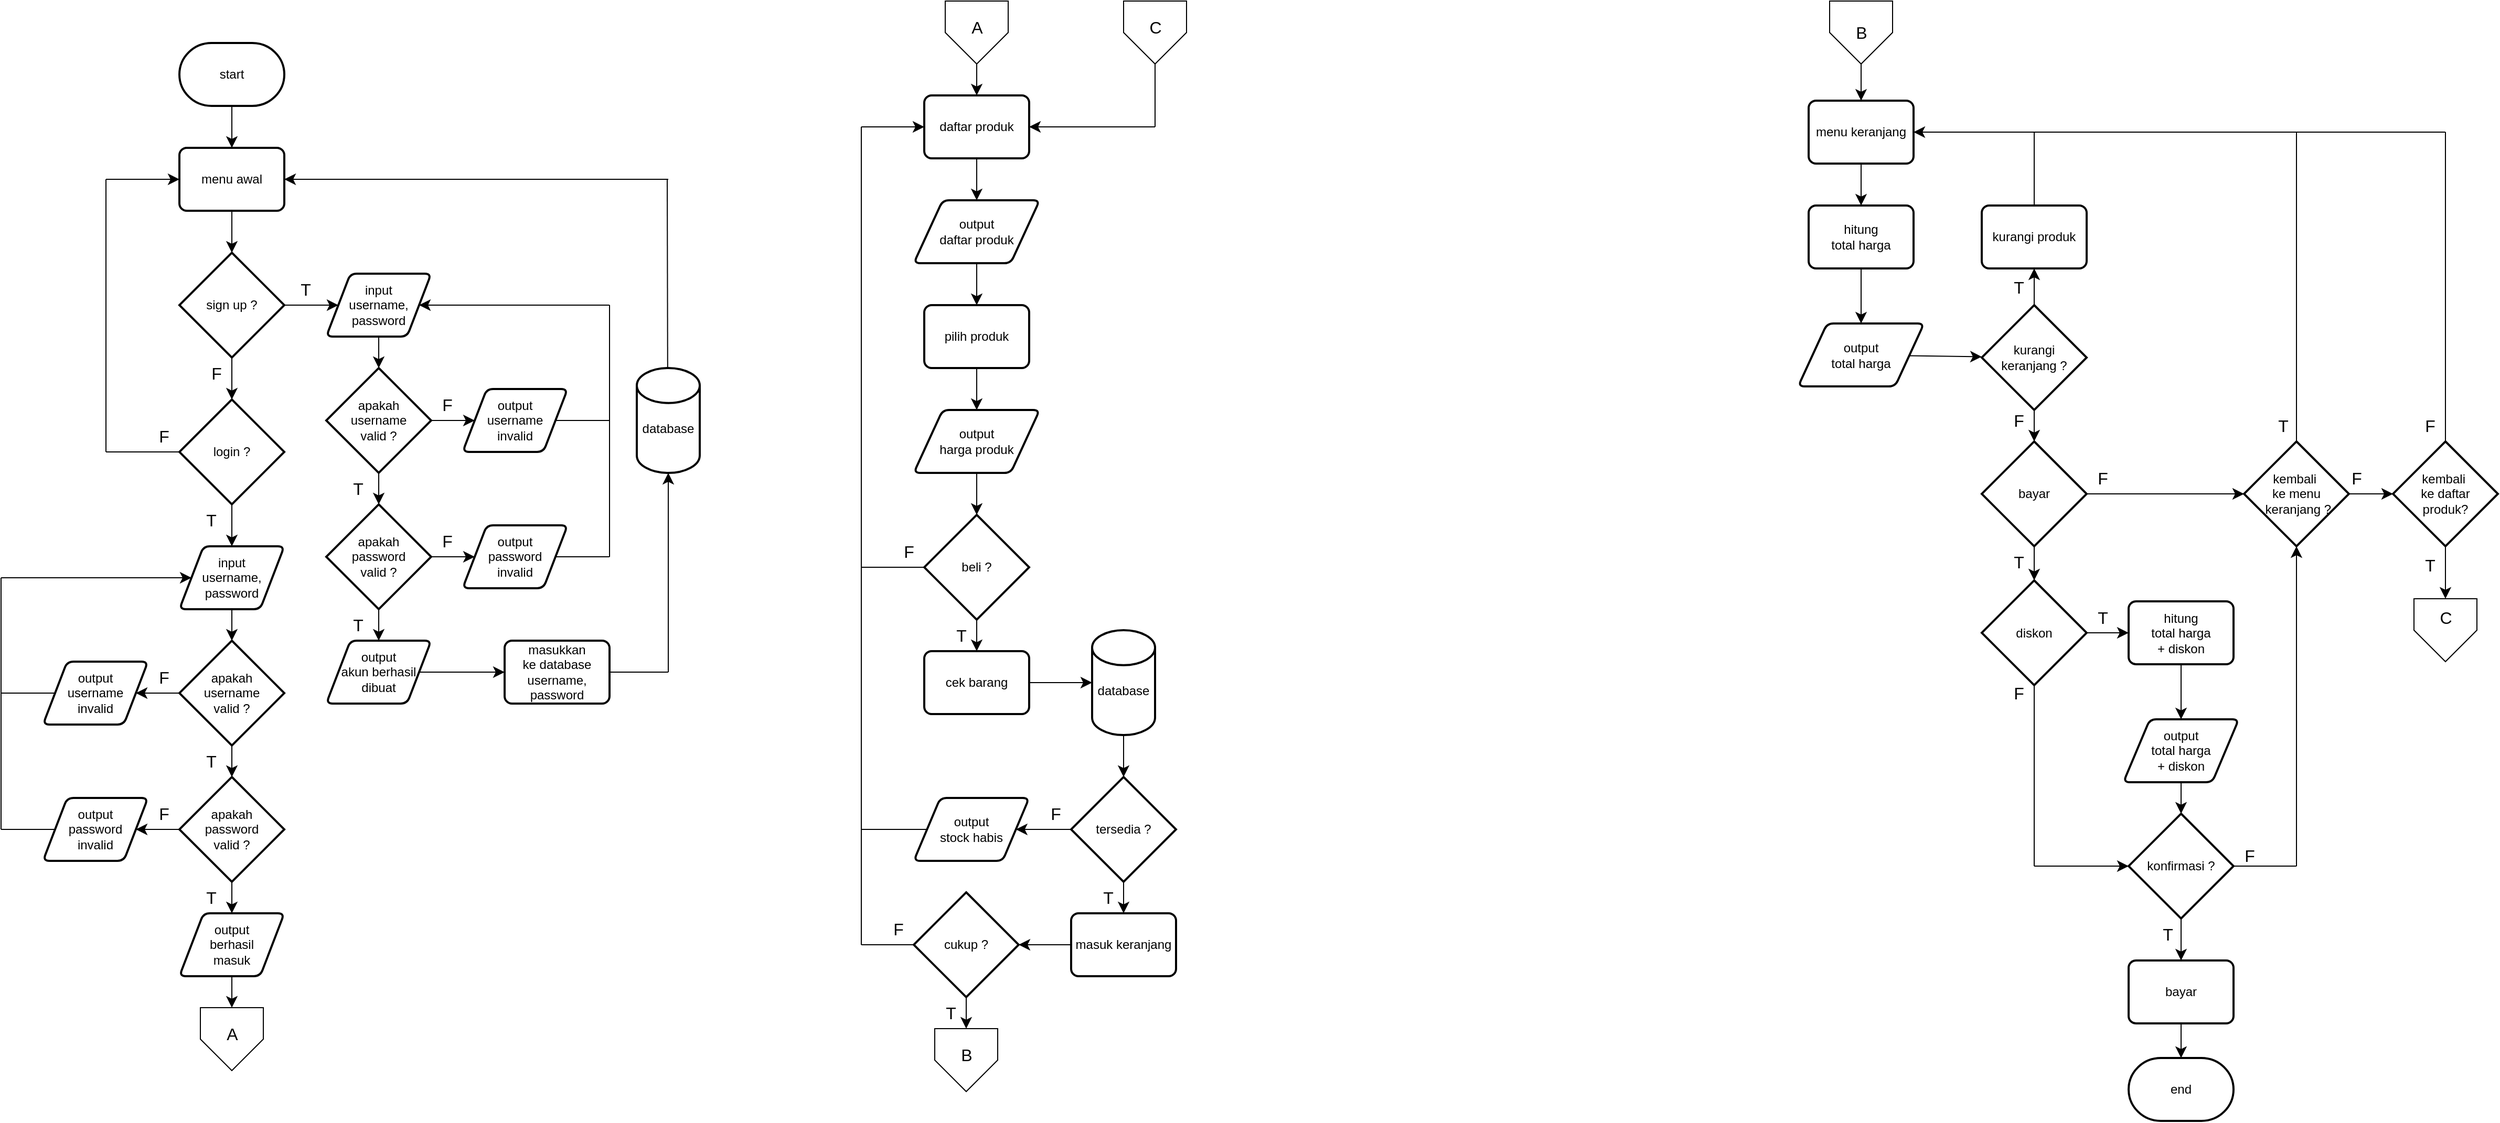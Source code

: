 <mxfile version="24.8.0">
  <diagram name="Page-1" id="F3YXk-ukMhMjaTARzppc">
    <mxGraphModel dx="2049" dy="1191" grid="0" gridSize="10" guides="1" tooltips="1" connect="1" arrows="1" fold="1" page="1" pageScale="1" pageWidth="850" pageHeight="1100" background="none" math="0" shadow="0">
      <root>
        <mxCell id="0" />
        <mxCell id="1" parent="0" />
        <mxCell id="kEa6FRAnEbB6f7eFfffR-223" value="" style="verticalLabelPosition=bottom;verticalAlign=top;html=1;shape=offPageConnector;rounded=0;size=0.5;" vertex="1" parent="1">
          <mxGeometry x="1150" y="20" width="60" height="60" as="geometry" />
        </mxCell>
        <mxCell id="kEa6FRAnEbB6f7eFfffR-216" value="" style="verticalLabelPosition=bottom;verticalAlign=top;html=1;shape=offPageConnector;rounded=0;size=0.5;" vertex="1" parent="1">
          <mxGeometry x="970" y="1000" width="60" height="60" as="geometry" />
        </mxCell>
        <mxCell id="kEa6FRAnEbB6f7eFfffR-87" value="" style="edgeStyle=none;curved=1;rounded=0;orthogonalLoop=1;jettySize=auto;html=1;fontSize=12;startSize=8;endSize=8;" edge="1" parent="1" source="kEa6FRAnEbB6f7eFfffR-1" target="kEa6FRAnEbB6f7eFfffR-84">
          <mxGeometry relative="1" as="geometry" />
        </mxCell>
        <mxCell id="kEa6FRAnEbB6f7eFfffR-1" value="start" style="strokeWidth=2;html=1;shape=mxgraph.flowchart.terminator;whiteSpace=wrap;" vertex="1" parent="1">
          <mxGeometry x="250" y="60" width="100" height="60" as="geometry" />
        </mxCell>
        <mxCell id="kEa6FRAnEbB6f7eFfffR-53" value="" style="edgeStyle=none;curved=1;rounded=0;orthogonalLoop=1;jettySize=auto;html=1;fontSize=12;startSize=8;endSize=8;" edge="1" parent="1" source="kEa6FRAnEbB6f7eFfffR-3" target="kEa6FRAnEbB6f7eFfffR-14">
          <mxGeometry relative="1" as="geometry" />
        </mxCell>
        <mxCell id="kEa6FRAnEbB6f7eFfffR-3" value="login ?" style="strokeWidth=2;html=1;shape=mxgraph.flowchart.decision;whiteSpace=wrap;" vertex="1" parent="1">
          <mxGeometry x="250" y="400" width="100" height="100" as="geometry" />
        </mxCell>
        <mxCell id="kEa6FRAnEbB6f7eFfffR-21" value="" style="edgeStyle=none;curved=1;rounded=0;orthogonalLoop=1;jettySize=auto;html=1;fontSize=12;startSize=8;endSize=8;" edge="1" parent="1" source="kEa6FRAnEbB6f7eFfffR-4" target="kEa6FRAnEbB6f7eFfffR-3">
          <mxGeometry relative="1" as="geometry" />
        </mxCell>
        <mxCell id="kEa6FRAnEbB6f7eFfffR-23" value="" style="edgeStyle=none;curved=1;rounded=0;orthogonalLoop=1;jettySize=auto;html=1;fontSize=12;startSize=8;endSize=8;" edge="1" parent="1" source="kEa6FRAnEbB6f7eFfffR-4" target="kEa6FRAnEbB6f7eFfffR-6">
          <mxGeometry relative="1" as="geometry" />
        </mxCell>
        <mxCell id="kEa6FRAnEbB6f7eFfffR-4" value="sign up ?" style="strokeWidth=2;html=1;shape=mxgraph.flowchart.decision;whiteSpace=wrap;" vertex="1" parent="1">
          <mxGeometry x="250" y="260" width="100" height="100" as="geometry" />
        </mxCell>
        <mxCell id="kEa6FRAnEbB6f7eFfffR-24" value="" style="edgeStyle=none;curved=1;rounded=0;orthogonalLoop=1;jettySize=auto;html=1;fontSize=12;startSize=8;endSize=8;" edge="1" parent="1" source="kEa6FRAnEbB6f7eFfffR-6" target="kEa6FRAnEbB6f7eFfffR-9">
          <mxGeometry relative="1" as="geometry" />
        </mxCell>
        <mxCell id="kEa6FRAnEbB6f7eFfffR-6" value="input&lt;br&gt;username,&lt;div&gt;&lt;span style=&quot;background-color: initial;&quot;&gt;password&lt;/span&gt;&lt;/div&gt;" style="shape=parallelogram;html=1;strokeWidth=2;perimeter=parallelogramPerimeter;whiteSpace=wrap;rounded=1;arcSize=12;size=0.23;" vertex="1" parent="1">
          <mxGeometry x="390" y="280" width="100" height="60" as="geometry" />
        </mxCell>
        <mxCell id="kEa6FRAnEbB6f7eFfffR-25" value="" style="edgeStyle=none;curved=1;rounded=0;orthogonalLoop=1;jettySize=auto;html=1;fontSize=12;startSize=8;endSize=8;" edge="1" parent="1" source="kEa6FRAnEbB6f7eFfffR-9" target="kEa6FRAnEbB6f7eFfffR-10">
          <mxGeometry relative="1" as="geometry" />
        </mxCell>
        <mxCell id="kEa6FRAnEbB6f7eFfffR-32" value="" style="edgeStyle=none;curved=1;rounded=0;orthogonalLoop=1;jettySize=auto;html=1;fontSize=12;startSize=8;endSize=8;" edge="1" parent="1" source="kEa6FRAnEbB6f7eFfffR-9" target="kEa6FRAnEbB6f7eFfffR-12">
          <mxGeometry relative="1" as="geometry" />
        </mxCell>
        <mxCell id="kEa6FRAnEbB6f7eFfffR-9" value="apakah&lt;div&gt;&lt;span style=&quot;background-color: initial;&quot;&gt;username&lt;/span&gt;&lt;div&gt;&lt;span style=&quot;background-color: initial;&quot;&gt;valid ?&lt;/span&gt;&lt;/div&gt;&lt;/div&gt;" style="strokeWidth=2;html=1;shape=mxgraph.flowchart.decision;whiteSpace=wrap;" vertex="1" parent="1">
          <mxGeometry x="390" y="370" width="100" height="100" as="geometry" />
        </mxCell>
        <mxCell id="kEa6FRAnEbB6f7eFfffR-26" value="" style="edgeStyle=none;curved=1;rounded=0;orthogonalLoop=1;jettySize=auto;html=1;fontSize=12;startSize=8;endSize=8;" edge="1" parent="1" source="kEa6FRAnEbB6f7eFfffR-10" target="kEa6FRAnEbB6f7eFfffR-13">
          <mxGeometry relative="1" as="geometry" />
        </mxCell>
        <mxCell id="kEa6FRAnEbB6f7eFfffR-33" value="" style="edgeStyle=none;curved=1;rounded=0;orthogonalLoop=1;jettySize=auto;html=1;fontSize=12;startSize=8;endSize=8;" edge="1" parent="1" source="kEa6FRAnEbB6f7eFfffR-10" target="kEa6FRAnEbB6f7eFfffR-11">
          <mxGeometry relative="1" as="geometry" />
        </mxCell>
        <mxCell id="kEa6FRAnEbB6f7eFfffR-10" value="apakah&lt;div&gt;password&lt;br&gt;&lt;div&gt;&lt;span style=&quot;background-color: initial;&quot;&gt;valid ?&lt;/span&gt;&lt;/div&gt;&lt;/div&gt;" style="strokeWidth=2;html=1;shape=mxgraph.flowchart.decision;whiteSpace=wrap;" vertex="1" parent="1">
          <mxGeometry x="390" y="500" width="100" height="100" as="geometry" />
        </mxCell>
        <mxCell id="kEa6FRAnEbB6f7eFfffR-11" value="&lt;div&gt;output&lt;/div&gt;&lt;div&gt;password&lt;/div&gt;&lt;div&gt;invalid&lt;/div&gt;" style="shape=parallelogram;html=1;strokeWidth=2;perimeter=parallelogramPerimeter;whiteSpace=wrap;rounded=1;arcSize=12;size=0.23;" vertex="1" parent="1">
          <mxGeometry x="520" y="520" width="100" height="60" as="geometry" />
        </mxCell>
        <mxCell id="kEa6FRAnEbB6f7eFfffR-12" value="&lt;div&gt;output&lt;br&gt;&lt;/div&gt;&lt;div&gt;username&lt;br&gt;&lt;/div&gt;&lt;div&gt;invalid&lt;/div&gt;" style="shape=parallelogram;html=1;strokeWidth=2;perimeter=parallelogramPerimeter;whiteSpace=wrap;rounded=1;arcSize=12;size=0.23;" vertex="1" parent="1">
          <mxGeometry x="520" y="390" width="100" height="60" as="geometry" />
        </mxCell>
        <mxCell id="kEa6FRAnEbB6f7eFfffR-76" value="" style="edgeStyle=none;curved=1;rounded=0;orthogonalLoop=1;jettySize=auto;html=1;fontSize=12;startSize=8;endSize=8;" edge="1" parent="1" source="kEa6FRAnEbB6f7eFfffR-13" target="kEa6FRAnEbB6f7eFfffR-74">
          <mxGeometry relative="1" as="geometry" />
        </mxCell>
        <mxCell id="kEa6FRAnEbB6f7eFfffR-13" value="output&lt;br&gt;&lt;div&gt;akun berhasil dibuat&lt;/div&gt;" style="shape=parallelogram;html=1;strokeWidth=2;perimeter=parallelogramPerimeter;whiteSpace=wrap;rounded=1;arcSize=12;size=0.23;" vertex="1" parent="1">
          <mxGeometry x="390" y="630" width="100" height="60" as="geometry" />
        </mxCell>
        <mxCell id="kEa6FRAnEbB6f7eFfffR-49" value="" style="edgeStyle=none;curved=1;rounded=0;orthogonalLoop=1;jettySize=auto;html=1;fontSize=12;startSize=8;endSize=8;" edge="1" parent="1" source="kEa6FRAnEbB6f7eFfffR-14" target="kEa6FRAnEbB6f7eFfffR-15">
          <mxGeometry relative="1" as="geometry" />
        </mxCell>
        <mxCell id="kEa6FRAnEbB6f7eFfffR-14" value="input&lt;br&gt;username,&lt;div&gt;&lt;span style=&quot;background-color: initial;&quot;&gt;password&lt;/span&gt;&lt;/div&gt;" style="shape=parallelogram;html=1;strokeWidth=2;perimeter=parallelogramPerimeter;whiteSpace=wrap;rounded=1;arcSize=12;size=0.23;" vertex="1" parent="1">
          <mxGeometry x="250" y="540" width="100" height="60" as="geometry" />
        </mxCell>
        <mxCell id="kEa6FRAnEbB6f7eFfffR-27" value="" style="edgeStyle=none;curved=1;rounded=0;orthogonalLoop=1;jettySize=auto;html=1;fontSize=12;startSize=8;endSize=8;" edge="1" parent="1" source="kEa6FRAnEbB6f7eFfffR-15" target="kEa6FRAnEbB6f7eFfffR-18">
          <mxGeometry relative="1" as="geometry" />
        </mxCell>
        <mxCell id="kEa6FRAnEbB6f7eFfffR-29" value="" style="edgeStyle=none;curved=1;rounded=0;orthogonalLoop=1;jettySize=auto;html=1;fontSize=12;startSize=8;endSize=8;" edge="1" parent="1" source="kEa6FRAnEbB6f7eFfffR-15" target="kEa6FRAnEbB6f7eFfffR-16">
          <mxGeometry relative="1" as="geometry" />
        </mxCell>
        <mxCell id="kEa6FRAnEbB6f7eFfffR-15" value="apakah&lt;div&gt;&lt;span style=&quot;background-color: initial;&quot;&gt;username&lt;/span&gt;&lt;div&gt;&lt;span style=&quot;background-color: initial;&quot;&gt;valid ?&lt;/span&gt;&lt;/div&gt;&lt;/div&gt;" style="strokeWidth=2;html=1;shape=mxgraph.flowchart.decision;whiteSpace=wrap;" vertex="1" parent="1">
          <mxGeometry x="250" y="630" width="100" height="100" as="geometry" />
        </mxCell>
        <mxCell id="kEa6FRAnEbB6f7eFfffR-28" value="" style="edgeStyle=none;curved=1;rounded=0;orthogonalLoop=1;jettySize=auto;html=1;fontSize=12;startSize=8;endSize=8;" edge="1" parent="1" source="kEa6FRAnEbB6f7eFfffR-16" target="kEa6FRAnEbB6f7eFfffR-17">
          <mxGeometry relative="1" as="geometry" />
        </mxCell>
        <mxCell id="kEa6FRAnEbB6f7eFfffR-30" value="" style="edgeStyle=none;curved=1;rounded=0;orthogonalLoop=1;jettySize=auto;html=1;fontSize=12;startSize=8;endSize=8;" edge="1" parent="1" source="kEa6FRAnEbB6f7eFfffR-16" target="kEa6FRAnEbB6f7eFfffR-19">
          <mxGeometry relative="1" as="geometry" />
        </mxCell>
        <mxCell id="kEa6FRAnEbB6f7eFfffR-16" value="apakah&lt;div&gt;password&lt;br&gt;&lt;div&gt;&lt;span style=&quot;background-color: initial;&quot;&gt;valid ?&lt;/span&gt;&lt;/div&gt;&lt;/div&gt;" style="strokeWidth=2;html=1;shape=mxgraph.flowchart.decision;whiteSpace=wrap;" vertex="1" parent="1">
          <mxGeometry x="250" y="760" width="100" height="100" as="geometry" />
        </mxCell>
        <mxCell id="kEa6FRAnEbB6f7eFfffR-17" value="&lt;div&gt;output&lt;/div&gt;&lt;div&gt;&lt;div&gt;password&lt;/div&gt;invalid&lt;/div&gt;" style="shape=parallelogram;html=1;strokeWidth=2;perimeter=parallelogramPerimeter;whiteSpace=wrap;rounded=1;arcSize=12;size=0.23;" vertex="1" parent="1">
          <mxGeometry x="120" y="780" width="100" height="60" as="geometry" />
        </mxCell>
        <mxCell id="kEa6FRAnEbB6f7eFfffR-18" value="&lt;div&gt;output&lt;br&gt;&lt;/div&gt;&lt;div&gt;&lt;div&gt;username&lt;/div&gt;&lt;/div&gt;&lt;div&gt;invalid&lt;/div&gt;" style="shape=parallelogram;html=1;strokeWidth=2;perimeter=parallelogramPerimeter;whiteSpace=wrap;rounded=1;arcSize=12;size=0.23;" vertex="1" parent="1">
          <mxGeometry x="120" y="650" width="100" height="60" as="geometry" />
        </mxCell>
        <mxCell id="kEa6FRAnEbB6f7eFfffR-19" value="output&lt;br&gt;&lt;div&gt;berhasil&lt;/div&gt;&lt;div&gt;masuk&lt;/div&gt;" style="shape=parallelogram;html=1;strokeWidth=2;perimeter=parallelogramPerimeter;whiteSpace=wrap;rounded=1;arcSize=12;size=0.23;" vertex="1" parent="1">
          <mxGeometry x="250" y="890" width="100" height="60" as="geometry" />
        </mxCell>
        <mxCell id="kEa6FRAnEbB6f7eFfffR-34" value="" style="endArrow=classic;html=1;rounded=0;fontSize=12;startSize=8;endSize=8;curved=1;entryX=1;entryY=0.5;entryDx=0;entryDy=0;" edge="1" parent="1" target="kEa6FRAnEbB6f7eFfffR-84">
          <mxGeometry width="50" height="50" relative="1" as="geometry">
            <mxPoint x="716" y="190" as="sourcePoint" />
            <mxPoint x="300" y="240" as="targetPoint" />
          </mxGeometry>
        </mxCell>
        <mxCell id="kEa6FRAnEbB6f7eFfffR-35" value="" style="endArrow=none;html=1;rounded=0;fontSize=12;startSize=8;endSize=8;curved=1;" edge="1" parent="1">
          <mxGeometry width="50" height="50" relative="1" as="geometry">
            <mxPoint x="660" y="550" as="sourcePoint" />
            <mxPoint x="660" y="310" as="targetPoint" />
          </mxGeometry>
        </mxCell>
        <mxCell id="kEa6FRAnEbB6f7eFfffR-36" value="" style="endArrow=none;html=1;rounded=0;fontSize=12;startSize=8;endSize=8;curved=1;exitX=1;exitY=0.5;exitDx=0;exitDy=0;" edge="1" parent="1" source="kEa6FRAnEbB6f7eFfffR-74">
          <mxGeometry width="50" height="50" relative="1" as="geometry">
            <mxPoint x="300" y="540" as="sourcePoint" />
            <mxPoint x="716" y="660" as="targetPoint" />
          </mxGeometry>
        </mxCell>
        <mxCell id="kEa6FRAnEbB6f7eFfffR-39" value="" style="endArrow=none;html=1;rounded=0;fontSize=12;startSize=8;endSize=8;curved=1;exitX=1;exitY=0.5;exitDx=0;exitDy=0;" edge="1" parent="1" source="kEa6FRAnEbB6f7eFfffR-11">
          <mxGeometry width="50" height="50" relative="1" as="geometry">
            <mxPoint x="300" y="540" as="sourcePoint" />
            <mxPoint x="660" y="550" as="targetPoint" />
          </mxGeometry>
        </mxCell>
        <mxCell id="kEa6FRAnEbB6f7eFfffR-40" value="" style="endArrow=none;html=1;rounded=0;fontSize=12;startSize=8;endSize=8;curved=1;exitX=1;exitY=0.5;exitDx=0;exitDy=0;" edge="1" parent="1" source="kEa6FRAnEbB6f7eFfffR-12">
          <mxGeometry width="50" height="50" relative="1" as="geometry">
            <mxPoint x="300" y="540" as="sourcePoint" />
            <mxPoint x="660" y="420" as="targetPoint" />
          </mxGeometry>
        </mxCell>
        <mxCell id="kEa6FRAnEbB6f7eFfffR-41" value="" style="endArrow=classic;html=1;rounded=0;fontSize=12;startSize=8;endSize=8;curved=1;entryX=1;entryY=0.5;entryDx=0;entryDy=0;" edge="1" parent="1" target="kEa6FRAnEbB6f7eFfffR-6">
          <mxGeometry width="50" height="50" relative="1" as="geometry">
            <mxPoint x="660" y="310" as="sourcePoint" />
            <mxPoint x="350" y="590" as="targetPoint" />
          </mxGeometry>
        </mxCell>
        <mxCell id="kEa6FRAnEbB6f7eFfffR-43" value="" style="endArrow=none;html=1;rounded=0;fontSize=12;startSize=8;endSize=8;curved=1;" edge="1" parent="1">
          <mxGeometry width="50" height="50" relative="1" as="geometry">
            <mxPoint x="715.41" y="370" as="sourcePoint" />
            <mxPoint x="715" y="190" as="targetPoint" />
          </mxGeometry>
        </mxCell>
        <mxCell id="kEa6FRAnEbB6f7eFfffR-44" value="" style="endArrow=classic;html=1;rounded=0;fontSize=12;startSize=8;endSize=8;curved=1;entryX=0;entryY=0.5;entryDx=0;entryDy=0;" edge="1" parent="1" target="kEa6FRAnEbB6f7eFfffR-14">
          <mxGeometry width="50" height="50" relative="1" as="geometry">
            <mxPoint x="80" y="570" as="sourcePoint" />
            <mxPoint x="350" y="690" as="targetPoint" />
          </mxGeometry>
        </mxCell>
        <mxCell id="kEa6FRAnEbB6f7eFfffR-45" value="" style="endArrow=none;html=1;rounded=0;fontSize=12;startSize=8;endSize=8;curved=1;exitX=0;exitY=0.5;exitDx=0;exitDy=0;" edge="1" parent="1" source="kEa6FRAnEbB6f7eFfffR-17">
          <mxGeometry width="50" height="50" relative="1" as="geometry">
            <mxPoint x="300" y="740" as="sourcePoint" />
            <mxPoint x="80" y="810" as="targetPoint" />
          </mxGeometry>
        </mxCell>
        <mxCell id="kEa6FRAnEbB6f7eFfffR-46" value="" style="endArrow=none;html=1;rounded=0;fontSize=12;startSize=8;endSize=8;curved=1;" edge="1" parent="1">
          <mxGeometry width="50" height="50" relative="1" as="geometry">
            <mxPoint x="80" y="810" as="sourcePoint" />
            <mxPoint x="80" y="570" as="targetPoint" />
          </mxGeometry>
        </mxCell>
        <mxCell id="kEa6FRAnEbB6f7eFfffR-47" value="" style="endArrow=none;html=1;rounded=0;fontSize=12;startSize=8;endSize=8;curved=1;exitX=0;exitY=0.5;exitDx=0;exitDy=0;" edge="1" parent="1" source="kEa6FRAnEbB6f7eFfffR-18">
          <mxGeometry width="50" height="50" relative="1" as="geometry">
            <mxPoint x="300" y="740" as="sourcePoint" />
            <mxPoint x="80" y="680" as="targetPoint" />
          </mxGeometry>
        </mxCell>
        <mxCell id="kEa6FRAnEbB6f7eFfffR-54" value="" style="verticalLabelPosition=bottom;verticalAlign=top;html=1;shape=offPageConnector;rounded=0;size=0.5;" vertex="1" parent="1">
          <mxGeometry x="270" y="980" width="60" height="60" as="geometry" />
        </mxCell>
        <mxCell id="kEa6FRAnEbB6f7eFfffR-55" value="A" style="text;html=1;align=center;verticalAlign=middle;resizable=0;points=[];autosize=1;strokeColor=none;fillColor=none;fontSize=16;" vertex="1" parent="1">
          <mxGeometry x="285" y="990" width="30" height="30" as="geometry" />
        </mxCell>
        <mxCell id="kEa6FRAnEbB6f7eFfffR-56" value="" style="endArrow=classic;html=1;rounded=0;fontSize=12;startSize=8;endSize=8;curved=1;entryX=0;entryY=0.5;entryDx=0;entryDy=0;" edge="1" parent="1" target="kEa6FRAnEbB6f7eFfffR-84">
          <mxGeometry width="50" height="50" relative="1" as="geometry">
            <mxPoint x="180" y="190" as="sourcePoint" />
            <mxPoint x="300" y="240" as="targetPoint" />
          </mxGeometry>
        </mxCell>
        <mxCell id="kEa6FRAnEbB6f7eFfffR-57" value="" style="endArrow=none;html=1;rounded=0;fontSize=12;startSize=8;endSize=8;curved=1;exitX=0;exitY=0.5;exitDx=0;exitDy=0;exitPerimeter=0;" edge="1" parent="1" source="kEa6FRAnEbB6f7eFfffR-3">
          <mxGeometry width="50" height="50" relative="1" as="geometry">
            <mxPoint x="280" y="630" as="sourcePoint" />
            <mxPoint x="180" y="450" as="targetPoint" />
          </mxGeometry>
        </mxCell>
        <mxCell id="kEa6FRAnEbB6f7eFfffR-58" value="" style="endArrow=none;html=1;rounded=0;fontSize=12;startSize=8;endSize=8;curved=1;" edge="1" parent="1">
          <mxGeometry width="50" height="50" relative="1" as="geometry">
            <mxPoint x="180" y="450" as="sourcePoint" />
            <mxPoint x="180" y="190" as="targetPoint" />
          </mxGeometry>
        </mxCell>
        <mxCell id="kEa6FRAnEbB6f7eFfffR-60" value="T" style="text;html=1;align=center;verticalAlign=middle;resizable=0;points=[];autosize=1;strokeColor=none;fillColor=none;fontSize=16;" vertex="1" parent="1">
          <mxGeometry x="355" y="280" width="30" height="30" as="geometry" />
        </mxCell>
        <mxCell id="kEa6FRAnEbB6f7eFfffR-61" value="T" style="text;html=1;align=center;verticalAlign=middle;resizable=0;points=[];autosize=1;strokeColor=none;fillColor=none;fontSize=16;" vertex="1" parent="1">
          <mxGeometry x="405" y="470" width="30" height="30" as="geometry" />
        </mxCell>
        <mxCell id="kEa6FRAnEbB6f7eFfffR-62" value="T" style="text;html=1;align=center;verticalAlign=middle;resizable=0;points=[];autosize=1;strokeColor=none;fillColor=none;fontSize=16;" vertex="1" parent="1">
          <mxGeometry x="405" y="600" width="30" height="30" as="geometry" />
        </mxCell>
        <mxCell id="kEa6FRAnEbB6f7eFfffR-63" value="T" style="text;html=1;align=center;verticalAlign=middle;resizable=0;points=[];autosize=1;strokeColor=none;fillColor=none;fontSize=16;" vertex="1" parent="1">
          <mxGeometry x="265" y="500" width="30" height="30" as="geometry" />
        </mxCell>
        <mxCell id="kEa6FRAnEbB6f7eFfffR-64" value="T" style="text;html=1;align=center;verticalAlign=middle;resizable=0;points=[];autosize=1;strokeColor=none;fillColor=none;fontSize=16;" vertex="1" parent="1">
          <mxGeometry x="265" y="730" width="30" height="30" as="geometry" />
        </mxCell>
        <mxCell id="kEa6FRAnEbB6f7eFfffR-65" value="T" style="text;html=1;align=center;verticalAlign=middle;resizable=0;points=[];autosize=1;strokeColor=none;fillColor=none;fontSize=16;" vertex="1" parent="1">
          <mxGeometry x="265" y="860" width="30" height="30" as="geometry" />
        </mxCell>
        <mxCell id="kEa6FRAnEbB6f7eFfffR-66" value="" style="endArrow=classic;html=1;rounded=0;fontSize=12;startSize=8;endSize=8;curved=1;exitX=0.5;exitY=1;exitDx=0;exitDy=0;entryX=0.5;entryY=0;entryDx=0;entryDy=0;" edge="1" parent="1" source="kEa6FRAnEbB6f7eFfffR-19">
          <mxGeometry width="50" height="50" relative="1" as="geometry">
            <mxPoint x="280" y="990" as="sourcePoint" />
            <mxPoint x="300" y="980" as="targetPoint" />
          </mxGeometry>
        </mxCell>
        <mxCell id="kEa6FRAnEbB6f7eFfffR-67" value="F" style="text;html=1;align=center;verticalAlign=middle;resizable=0;points=[];autosize=1;strokeColor=none;fillColor=none;fontSize=16;" vertex="1" parent="1">
          <mxGeometry x="490" y="390" width="30" height="30" as="geometry" />
        </mxCell>
        <mxCell id="kEa6FRAnEbB6f7eFfffR-68" value="F" style="text;html=1;align=center;verticalAlign=middle;resizable=0;points=[];autosize=1;strokeColor=none;fillColor=none;fontSize=16;" vertex="1" parent="1">
          <mxGeometry x="490" y="520" width="30" height="30" as="geometry" />
        </mxCell>
        <mxCell id="kEa6FRAnEbB6f7eFfffR-69" value="F" style="text;html=1;align=center;verticalAlign=middle;resizable=0;points=[];autosize=1;strokeColor=none;fillColor=none;fontSize=16;" vertex="1" parent="1">
          <mxGeometry x="270" y="360" width="30" height="30" as="geometry" />
        </mxCell>
        <mxCell id="kEa6FRAnEbB6f7eFfffR-70" value="F" style="text;html=1;align=center;verticalAlign=middle;resizable=0;points=[];autosize=1;strokeColor=none;fillColor=none;fontSize=16;" vertex="1" parent="1">
          <mxGeometry x="220" y="650" width="30" height="30" as="geometry" />
        </mxCell>
        <mxCell id="kEa6FRAnEbB6f7eFfffR-71" value="F" style="text;html=1;align=center;verticalAlign=middle;resizable=0;points=[];autosize=1;strokeColor=none;fillColor=none;fontSize=16;" vertex="1" parent="1">
          <mxGeometry x="220" y="780" width="30" height="30" as="geometry" />
        </mxCell>
        <mxCell id="kEa6FRAnEbB6f7eFfffR-72" value="&lt;div&gt;&lt;br&gt;&lt;/div&gt;database" style="strokeWidth=2;html=1;shape=mxgraph.flowchart.database;whiteSpace=wrap;" vertex="1" parent="1">
          <mxGeometry x="686" y="370" width="60" height="100" as="geometry" />
        </mxCell>
        <mxCell id="kEa6FRAnEbB6f7eFfffR-74" value="masukkan&lt;div&gt;ke database&lt;div&gt;username,&lt;br&gt;password&lt;/div&gt;&lt;/div&gt;" style="rounded=1;whiteSpace=wrap;html=1;absoluteArcSize=1;arcSize=14;strokeWidth=2;" vertex="1" parent="1">
          <mxGeometry x="560" y="630" width="100" height="60" as="geometry" />
        </mxCell>
        <mxCell id="kEa6FRAnEbB6f7eFfffR-77" value="" style="endArrow=classic;html=1;rounded=0;fontSize=12;startSize=8;endSize=8;curved=1;entryX=0.5;entryY=1;entryDx=0;entryDy=0;entryPerimeter=0;" edge="1" parent="1">
          <mxGeometry width="50" height="50" relative="1" as="geometry">
            <mxPoint x="716" y="660" as="sourcePoint" />
            <mxPoint x="716" y="470" as="targetPoint" />
          </mxGeometry>
        </mxCell>
        <mxCell id="kEa6FRAnEbB6f7eFfffR-78" value="F" style="text;html=1;align=center;verticalAlign=middle;resizable=0;points=[];autosize=1;strokeColor=none;fillColor=none;fontSize=16;" vertex="1" parent="1">
          <mxGeometry x="220" y="420" width="30" height="30" as="geometry" />
        </mxCell>
        <mxCell id="kEa6FRAnEbB6f7eFfffR-80" value="" style="verticalLabelPosition=bottom;verticalAlign=top;html=1;shape=offPageConnector;rounded=0;size=0.5;" vertex="1" parent="1">
          <mxGeometry x="980" y="20" width="60" height="60" as="geometry" />
        </mxCell>
        <mxCell id="kEa6FRAnEbB6f7eFfffR-119" value="" style="edgeStyle=none;curved=1;rounded=0;orthogonalLoop=1;jettySize=auto;html=1;fontSize=12;startSize=8;endSize=8;" edge="1" parent="1" source="kEa6FRAnEbB6f7eFfffR-81" target="kEa6FRAnEbB6f7eFfffR-82">
          <mxGeometry relative="1" as="geometry" />
        </mxCell>
        <mxCell id="kEa6FRAnEbB6f7eFfffR-81" value="daftar produk" style="rounded=1;whiteSpace=wrap;html=1;absoluteArcSize=1;arcSize=14;strokeWidth=2;" vertex="1" parent="1">
          <mxGeometry x="960" y="110" width="100" height="60" as="geometry" />
        </mxCell>
        <mxCell id="kEa6FRAnEbB6f7eFfffR-116" value="" style="edgeStyle=none;curved=1;rounded=0;orthogonalLoop=1;jettySize=auto;html=1;fontSize=12;startSize=8;endSize=8;" edge="1" parent="1" source="kEa6FRAnEbB6f7eFfffR-82" target="kEa6FRAnEbB6f7eFfffR-83">
          <mxGeometry relative="1" as="geometry" />
        </mxCell>
        <mxCell id="kEa6FRAnEbB6f7eFfffR-82" value="output&lt;div&gt;daftar produk&lt;/div&gt;" style="shape=parallelogram;html=1;strokeWidth=2;perimeter=parallelogramPerimeter;whiteSpace=wrap;rounded=1;arcSize=12;size=0.23;" vertex="1" parent="1">
          <mxGeometry x="950" y="210" width="120" height="60" as="geometry" />
        </mxCell>
        <mxCell id="kEa6FRAnEbB6f7eFfffR-122" value="" style="edgeStyle=none;curved=1;rounded=0;orthogonalLoop=1;jettySize=auto;html=1;fontSize=12;startSize=8;endSize=8;" edge="1" parent="1" source="kEa6FRAnEbB6f7eFfffR-83" target="kEa6FRAnEbB6f7eFfffR-121">
          <mxGeometry relative="1" as="geometry" />
        </mxCell>
        <mxCell id="kEa6FRAnEbB6f7eFfffR-83" value="pilih produk" style="rounded=1;whiteSpace=wrap;html=1;absoluteArcSize=1;arcSize=14;strokeWidth=2;" vertex="1" parent="1">
          <mxGeometry x="960" y="310" width="100" height="60" as="geometry" />
        </mxCell>
        <mxCell id="kEa6FRAnEbB6f7eFfffR-86" value="" style="edgeStyle=none;curved=1;rounded=0;orthogonalLoop=1;jettySize=auto;html=1;fontSize=12;startSize=8;endSize=8;" edge="1" parent="1" source="kEa6FRAnEbB6f7eFfffR-84" target="kEa6FRAnEbB6f7eFfffR-4">
          <mxGeometry relative="1" as="geometry" />
        </mxCell>
        <mxCell id="kEa6FRAnEbB6f7eFfffR-84" value="menu awal" style="rounded=1;whiteSpace=wrap;html=1;absoluteArcSize=1;arcSize=14;strokeWidth=2;" vertex="1" parent="1">
          <mxGeometry x="250" y="160" width="100" height="60" as="geometry" />
        </mxCell>
        <mxCell id="kEa6FRAnEbB6f7eFfffR-103" value="" style="edgeStyle=none;curved=1;rounded=0;orthogonalLoop=1;jettySize=auto;html=1;fontSize=12;startSize=8;endSize=8;" edge="1" parent="1" source="kEa6FRAnEbB6f7eFfffR-89" target="kEa6FRAnEbB6f7eFfffR-92">
          <mxGeometry relative="1" as="geometry" />
        </mxCell>
        <mxCell id="kEa6FRAnEbB6f7eFfffR-89" value="cek barang" style="rounded=1;whiteSpace=wrap;html=1;absoluteArcSize=1;arcSize=14;strokeWidth=2;" vertex="1" parent="1">
          <mxGeometry x="960" y="640" width="100" height="60" as="geometry" />
        </mxCell>
        <mxCell id="kEa6FRAnEbB6f7eFfffR-113" value="" style="edgeStyle=none;curved=1;rounded=0;orthogonalLoop=1;jettySize=auto;html=1;fontSize=12;startSize=8;endSize=8;" edge="1" parent="1" source="kEa6FRAnEbB6f7eFfffR-90" target="kEa6FRAnEbB6f7eFfffR-98">
          <mxGeometry relative="1" as="geometry" />
        </mxCell>
        <mxCell id="kEa6FRAnEbB6f7eFfffR-194" value="" style="edgeStyle=none;curved=1;rounded=0;orthogonalLoop=1;jettySize=auto;html=1;fontSize=12;startSize=8;endSize=8;" edge="1" parent="1" source="kEa6FRAnEbB6f7eFfffR-90" target="kEa6FRAnEbB6f7eFfffR-91">
          <mxGeometry relative="1" as="geometry" />
        </mxCell>
        <mxCell id="kEa6FRAnEbB6f7eFfffR-90" value="tersedia ?" style="strokeWidth=2;html=1;shape=mxgraph.flowchart.decision;whiteSpace=wrap;" vertex="1" parent="1">
          <mxGeometry x="1100" y="760" width="100" height="100" as="geometry" />
        </mxCell>
        <mxCell id="kEa6FRAnEbB6f7eFfffR-112" value="" style="edgeStyle=none;curved=1;rounded=0;orthogonalLoop=1;jettySize=auto;html=1;fontSize=12;startSize=8;endSize=8;" edge="1" parent="1" source="kEa6FRAnEbB6f7eFfffR-91" target="kEa6FRAnEbB6f7eFfffR-97">
          <mxGeometry relative="1" as="geometry" />
        </mxCell>
        <mxCell id="kEa6FRAnEbB6f7eFfffR-91" value="masuk keranjang" style="rounded=1;whiteSpace=wrap;html=1;absoluteArcSize=1;arcSize=14;strokeWidth=2;" vertex="1" parent="1">
          <mxGeometry x="1100" y="890" width="100" height="60" as="geometry" />
        </mxCell>
        <mxCell id="kEa6FRAnEbB6f7eFfffR-193" value="" style="edgeStyle=none;curved=1;rounded=0;orthogonalLoop=1;jettySize=auto;html=1;fontSize=12;startSize=8;endSize=8;" edge="1" parent="1" source="kEa6FRAnEbB6f7eFfffR-92" target="kEa6FRAnEbB6f7eFfffR-90">
          <mxGeometry relative="1" as="geometry" />
        </mxCell>
        <mxCell id="kEa6FRAnEbB6f7eFfffR-92" value="&lt;div&gt;&lt;br&gt;&lt;/div&gt;database" style="strokeWidth=2;html=1;shape=mxgraph.flowchart.database;whiteSpace=wrap;" vertex="1" parent="1">
          <mxGeometry x="1120" y="620" width="60" height="100" as="geometry" />
        </mxCell>
        <mxCell id="kEa6FRAnEbB6f7eFfffR-151" value="" style="edgeStyle=none;curved=1;rounded=0;orthogonalLoop=1;jettySize=auto;html=1;fontSize=12;startSize=8;endSize=8;" edge="1" parent="1" source="kEa6FRAnEbB6f7eFfffR-96" target="kEa6FRAnEbB6f7eFfffR-143">
          <mxGeometry relative="1" as="geometry" />
        </mxCell>
        <mxCell id="kEa6FRAnEbB6f7eFfffR-96" value="menu keranjang" style="rounded=1;whiteSpace=wrap;html=1;absoluteArcSize=1;arcSize=14;strokeWidth=2;" vertex="1" parent="1">
          <mxGeometry x="1803" y="115" width="100" height="60" as="geometry" />
        </mxCell>
        <mxCell id="kEa6FRAnEbB6f7eFfffR-134" value="" style="edgeStyle=none;curved=1;rounded=0;orthogonalLoop=1;jettySize=auto;html=1;fontSize=12;startSize=8;endSize=8;" edge="1" parent="1" source="kEa6FRAnEbB6f7eFfffR-97">
          <mxGeometry relative="1" as="geometry">
            <mxPoint x="1000" y="1000" as="targetPoint" />
          </mxGeometry>
        </mxCell>
        <mxCell id="kEa6FRAnEbB6f7eFfffR-97" value="cukup ?" style="strokeWidth=2;html=1;shape=mxgraph.flowchart.decision;whiteSpace=wrap;" vertex="1" parent="1">
          <mxGeometry x="950" y="870" width="100" height="100" as="geometry" />
        </mxCell>
        <mxCell id="kEa6FRAnEbB6f7eFfffR-98" value="output&lt;div&gt;stock habis&lt;/div&gt;" style="shape=parallelogram;html=1;strokeWidth=2;perimeter=parallelogramPerimeter;whiteSpace=wrap;rounded=1;arcSize=12;size=0.23;" vertex="1" parent="1">
          <mxGeometry x="950" y="780" width="110" height="60" as="geometry" />
        </mxCell>
        <mxCell id="kEa6FRAnEbB6f7eFfffR-120" value="" style="endArrow=classic;html=1;rounded=0;fontSize=12;startSize=8;endSize=8;curved=1;entryX=0.5;entryY=0;entryDx=0;entryDy=0;exitX=0.5;exitY=1;exitDx=0;exitDy=0;" edge="1" parent="1" source="kEa6FRAnEbB6f7eFfffR-80" target="kEa6FRAnEbB6f7eFfffR-81">
          <mxGeometry width="50" height="50" relative="1" as="geometry">
            <mxPoint x="1140" y="140" as="sourcePoint" />
            <mxPoint x="850" y="460" as="targetPoint" />
          </mxGeometry>
        </mxCell>
        <mxCell id="kEa6FRAnEbB6f7eFfffR-126" value="" style="edgeStyle=none;curved=1;rounded=0;orthogonalLoop=1;jettySize=auto;html=1;fontSize=12;startSize=8;endSize=8;" edge="1" parent="1" source="kEa6FRAnEbB6f7eFfffR-121" target="kEa6FRAnEbB6f7eFfffR-123">
          <mxGeometry relative="1" as="geometry" />
        </mxCell>
        <mxCell id="kEa6FRAnEbB6f7eFfffR-121" value="output&lt;div&gt;harga produk&lt;/div&gt;" style="shape=parallelogram;html=1;strokeWidth=2;perimeter=parallelogramPerimeter;whiteSpace=wrap;rounded=1;arcSize=12;size=0.23;" vertex="1" parent="1">
          <mxGeometry x="950" y="410" width="120" height="60" as="geometry" />
        </mxCell>
        <mxCell id="kEa6FRAnEbB6f7eFfffR-127" value="" style="edgeStyle=none;curved=1;rounded=0;orthogonalLoop=1;jettySize=auto;html=1;fontSize=12;startSize=8;endSize=8;" edge="1" parent="1" source="kEa6FRAnEbB6f7eFfffR-123" target="kEa6FRAnEbB6f7eFfffR-89">
          <mxGeometry relative="1" as="geometry" />
        </mxCell>
        <mxCell id="kEa6FRAnEbB6f7eFfffR-123" value="beli ?" style="strokeWidth=2;html=1;shape=mxgraph.flowchart.decision;whiteSpace=wrap;" vertex="1" parent="1">
          <mxGeometry x="960" y="510" width="100" height="100" as="geometry" />
        </mxCell>
        <mxCell id="kEa6FRAnEbB6f7eFfffR-128" value="" style="endArrow=classic;html=1;rounded=0;fontSize=12;startSize=8;endSize=8;curved=1;entryX=0;entryY=0.5;entryDx=0;entryDy=0;" edge="1" parent="1" target="kEa6FRAnEbB6f7eFfffR-81">
          <mxGeometry width="50" height="50" relative="1" as="geometry">
            <mxPoint x="900" y="140" as="sourcePoint" />
            <mxPoint x="1110" y="450" as="targetPoint" />
          </mxGeometry>
        </mxCell>
        <mxCell id="kEa6FRAnEbB6f7eFfffR-129" value="" style="endArrow=none;html=1;rounded=0;fontSize=12;startSize=8;endSize=8;curved=1;" edge="1" parent="1">
          <mxGeometry width="50" height="50" relative="1" as="geometry">
            <mxPoint x="900" y="920" as="sourcePoint" />
            <mxPoint x="900" y="140" as="targetPoint" />
          </mxGeometry>
        </mxCell>
        <mxCell id="kEa6FRAnEbB6f7eFfffR-130" value="" style="endArrow=none;html=1;rounded=0;fontSize=12;startSize=8;endSize=8;curved=1;entryX=0;entryY=0.5;entryDx=0;entryDy=0;entryPerimeter=0;" edge="1" parent="1" target="kEa6FRAnEbB6f7eFfffR-97">
          <mxGeometry width="50" height="50" relative="1" as="geometry">
            <mxPoint x="900" y="920" as="sourcePoint" />
            <mxPoint x="1110" y="570" as="targetPoint" />
          </mxGeometry>
        </mxCell>
        <mxCell id="kEa6FRAnEbB6f7eFfffR-131" value="" style="endArrow=none;html=1;rounded=0;fontSize=12;startSize=8;endSize=8;curved=1;exitX=0;exitY=0.5;exitDx=0;exitDy=0;" edge="1" parent="1" source="kEa6FRAnEbB6f7eFfffR-98">
          <mxGeometry width="50" height="50" relative="1" as="geometry">
            <mxPoint x="1060" y="740" as="sourcePoint" />
            <mxPoint x="900" y="810" as="targetPoint" />
          </mxGeometry>
        </mxCell>
        <mxCell id="kEa6FRAnEbB6f7eFfffR-132" value="" style="endArrow=none;html=1;rounded=0;fontSize=12;startSize=8;endSize=8;curved=1;exitX=0;exitY=0.5;exitDx=0;exitDy=0;exitPerimeter=0;" edge="1" parent="1" source="kEa6FRAnEbB6f7eFfffR-123">
          <mxGeometry width="50" height="50" relative="1" as="geometry">
            <mxPoint x="1060" y="620" as="sourcePoint" />
            <mxPoint x="900" y="560" as="targetPoint" />
          </mxGeometry>
        </mxCell>
        <mxCell id="kEa6FRAnEbB6f7eFfffR-135" value="A" style="text;html=1;align=center;verticalAlign=middle;resizable=0;points=[];autosize=1;strokeColor=none;fillColor=none;fontSize=16;" vertex="1" parent="1">
          <mxGeometry x="995" y="30" width="30" height="30" as="geometry" />
        </mxCell>
        <mxCell id="kEa6FRAnEbB6f7eFfffR-136" value="B" style="text;html=1;align=center;verticalAlign=middle;resizable=0;points=[];autosize=1;strokeColor=none;fillColor=none;fontSize=16;" vertex="1" parent="1">
          <mxGeometry x="985" y="1010" width="30" height="30" as="geometry" />
        </mxCell>
        <mxCell id="kEa6FRAnEbB6f7eFfffR-185" value="" style="edgeStyle=none;curved=1;rounded=0;orthogonalLoop=1;jettySize=auto;html=1;fontSize=12;startSize=8;endSize=8;" edge="1" parent="1" source="kEa6FRAnEbB6f7eFfffR-142" target="kEa6FRAnEbB6f7eFfffR-178">
          <mxGeometry relative="1" as="geometry" />
        </mxCell>
        <mxCell id="kEa6FRAnEbB6f7eFfffR-191" value="" style="edgeStyle=none;curved=1;rounded=0;orthogonalLoop=1;jettySize=auto;html=1;fontSize=12;startSize=8;endSize=8;" edge="1" parent="1" source="kEa6FRAnEbB6f7eFfffR-142" target="kEa6FRAnEbB6f7eFfffR-182">
          <mxGeometry relative="1" as="geometry" />
        </mxCell>
        <mxCell id="kEa6FRAnEbB6f7eFfffR-142" value="bayar" style="strokeWidth=2;html=1;shape=mxgraph.flowchart.decision;whiteSpace=wrap;" vertex="1" parent="1">
          <mxGeometry x="1968" y="440" width="100" height="100" as="geometry" />
        </mxCell>
        <mxCell id="kEa6FRAnEbB6f7eFfffR-153" value="" style="edgeStyle=none;curved=1;rounded=0;orthogonalLoop=1;jettySize=auto;html=1;fontSize=12;startSize=8;endSize=8;" edge="1" parent="1" source="kEa6FRAnEbB6f7eFfffR-143" target="kEa6FRAnEbB6f7eFfffR-144">
          <mxGeometry relative="1" as="geometry" />
        </mxCell>
        <mxCell id="kEa6FRAnEbB6f7eFfffR-143" value="hitung&lt;div&gt;total harga&lt;/div&gt;" style="rounded=1;whiteSpace=wrap;html=1;absoluteArcSize=1;arcSize=14;strokeWidth=2;" vertex="1" parent="1">
          <mxGeometry x="1803" y="215" width="100" height="60" as="geometry" />
        </mxCell>
        <mxCell id="kEa6FRAnEbB6f7eFfffR-173" value="" style="edgeStyle=none;curved=1;rounded=0;orthogonalLoop=1;jettySize=auto;html=1;fontSize=12;startSize=8;endSize=8;" edge="1" parent="1" source="kEa6FRAnEbB6f7eFfffR-144" target="kEa6FRAnEbB6f7eFfffR-168">
          <mxGeometry relative="1" as="geometry" />
        </mxCell>
        <mxCell id="kEa6FRAnEbB6f7eFfffR-144" value="output&lt;div&gt;total harga&lt;/div&gt;" style="shape=parallelogram;html=1;strokeWidth=2;perimeter=parallelogramPerimeter;whiteSpace=wrap;rounded=1;arcSize=12;size=0.23;" vertex="1" parent="1">
          <mxGeometry x="1793" y="327.5" width="120" height="60" as="geometry" />
        </mxCell>
        <mxCell id="kEa6FRAnEbB6f7eFfffR-188" value="" style="edgeStyle=none;curved=1;rounded=0;orthogonalLoop=1;jettySize=auto;html=1;fontSize=12;startSize=8;endSize=8;" edge="1" parent="1" source="kEa6FRAnEbB6f7eFfffR-147" target="kEa6FRAnEbB6f7eFfffR-149">
          <mxGeometry relative="1" as="geometry" />
        </mxCell>
        <mxCell id="kEa6FRAnEbB6f7eFfffR-147" value="hitung&lt;div&gt;total harga&lt;/div&gt;&lt;div&gt;+&amp;nbsp;&lt;span style=&quot;background-color: initial;&quot;&gt;diskon&lt;/span&gt;&lt;/div&gt;" style="rounded=1;whiteSpace=wrap;html=1;absoluteArcSize=1;arcSize=14;strokeWidth=2;" vertex="1" parent="1">
          <mxGeometry x="2108" y="592.5" width="100" height="60" as="geometry" />
        </mxCell>
        <mxCell id="kEa6FRAnEbB6f7eFfffR-269" value="" style="edgeStyle=none;curved=1;rounded=0;orthogonalLoop=1;jettySize=auto;html=1;fontSize=12;startSize=8;endSize=8;" edge="1" parent="1" source="kEa6FRAnEbB6f7eFfffR-148" target="kEa6FRAnEbB6f7eFfffR-268">
          <mxGeometry relative="1" as="geometry" />
        </mxCell>
        <mxCell id="kEa6FRAnEbB6f7eFfffR-148" value="bayar" style="rounded=1;whiteSpace=wrap;html=1;absoluteArcSize=1;arcSize=14;strokeWidth=2;" vertex="1" parent="1">
          <mxGeometry x="2108" y="935" width="100" height="60" as="geometry" />
        </mxCell>
        <mxCell id="kEa6FRAnEbB6f7eFfffR-189" value="" style="edgeStyle=none;curved=1;rounded=0;orthogonalLoop=1;jettySize=auto;html=1;fontSize=12;startSize=8;endSize=8;" edge="1" parent="1" source="kEa6FRAnEbB6f7eFfffR-149" target="kEa6FRAnEbB6f7eFfffR-180">
          <mxGeometry relative="1" as="geometry" />
        </mxCell>
        <mxCell id="kEa6FRAnEbB6f7eFfffR-149" value="output&lt;div&gt;total harga&lt;/div&gt;&lt;div&gt;+ diskon&lt;/div&gt;" style="shape=parallelogram;html=1;strokeWidth=2;perimeter=parallelogramPerimeter;whiteSpace=wrap;rounded=1;arcSize=12;size=0.23;" vertex="1" parent="1">
          <mxGeometry x="2103" y="705" width="110" height="60" as="geometry" />
        </mxCell>
        <mxCell id="kEa6FRAnEbB6f7eFfffR-183" value="" style="edgeStyle=none;curved=1;rounded=0;orthogonalLoop=1;jettySize=auto;html=1;fontSize=12;startSize=8;endSize=8;" edge="1" parent="1" source="kEa6FRAnEbB6f7eFfffR-168" target="kEa6FRAnEbB6f7eFfffR-177">
          <mxGeometry relative="1" as="geometry" />
        </mxCell>
        <mxCell id="kEa6FRAnEbB6f7eFfffR-184" value="" style="edgeStyle=none;curved=1;rounded=0;orthogonalLoop=1;jettySize=auto;html=1;fontSize=12;startSize=8;endSize=8;" edge="1" parent="1" source="kEa6FRAnEbB6f7eFfffR-168" target="kEa6FRAnEbB6f7eFfffR-142">
          <mxGeometry relative="1" as="geometry" />
        </mxCell>
        <mxCell id="kEa6FRAnEbB6f7eFfffR-168" value="kurangi&lt;div&gt;keranjang ?&lt;/div&gt;" style="strokeWidth=2;html=1;shape=mxgraph.flowchart.decision;whiteSpace=wrap;" vertex="1" parent="1">
          <mxGeometry x="1968" y="310" width="100" height="100" as="geometry" />
        </mxCell>
        <mxCell id="kEa6FRAnEbB6f7eFfffR-177" value="&lt;div&gt;kurangi produk&lt;/div&gt;" style="rounded=1;whiteSpace=wrap;html=1;absoluteArcSize=1;arcSize=14;strokeWidth=2;" vertex="1" parent="1">
          <mxGeometry x="1968" y="215" width="100" height="60" as="geometry" />
        </mxCell>
        <mxCell id="kEa6FRAnEbB6f7eFfffR-186" value="" style="edgeStyle=none;curved=1;rounded=0;orthogonalLoop=1;jettySize=auto;html=1;fontSize=12;startSize=8;endSize=8;" edge="1" parent="1" source="kEa6FRAnEbB6f7eFfffR-178" target="kEa6FRAnEbB6f7eFfffR-147">
          <mxGeometry relative="1" as="geometry" />
        </mxCell>
        <mxCell id="kEa6FRAnEbB6f7eFfffR-178" value="diskon" style="strokeWidth=2;html=1;shape=mxgraph.flowchart.decision;whiteSpace=wrap;" vertex="1" parent="1">
          <mxGeometry x="1968" y="572.5" width="100" height="100" as="geometry" />
        </mxCell>
        <mxCell id="kEa6FRAnEbB6f7eFfffR-190" value="" style="edgeStyle=none;curved=1;rounded=0;orthogonalLoop=1;jettySize=auto;html=1;fontSize=12;startSize=8;endSize=8;" edge="1" parent="1" source="kEa6FRAnEbB6f7eFfffR-180" target="kEa6FRAnEbB6f7eFfffR-148">
          <mxGeometry relative="1" as="geometry" />
        </mxCell>
        <mxCell id="kEa6FRAnEbB6f7eFfffR-180" value="konfirmasi ?" style="strokeWidth=2;html=1;shape=mxgraph.flowchart.decision;whiteSpace=wrap;" vertex="1" parent="1">
          <mxGeometry x="2108" y="795" width="100" height="100" as="geometry" />
        </mxCell>
        <mxCell id="kEa6FRAnEbB6f7eFfffR-237" value="" style="edgeStyle=none;curved=1;rounded=0;orthogonalLoop=1;jettySize=auto;html=1;fontSize=12;startSize=8;endSize=8;" edge="1" parent="1" source="kEa6FRAnEbB6f7eFfffR-182" target="kEa6FRAnEbB6f7eFfffR-199">
          <mxGeometry relative="1" as="geometry" />
        </mxCell>
        <mxCell id="kEa6FRAnEbB6f7eFfffR-182" value="&lt;div&gt;kembali&amp;nbsp;&lt;/div&gt;&lt;div&gt;ke&amp;nbsp;&lt;span style=&quot;background-color: initial;&quot;&gt;menu&lt;/span&gt;&lt;/div&gt;&lt;div&gt;&lt;span style=&quot;background-color: initial;&quot;&gt;&amp;nbsp;keranjang ?&lt;/span&gt;&lt;/div&gt;" style="strokeWidth=2;html=1;shape=mxgraph.flowchart.decision;whiteSpace=wrap;" vertex="1" parent="1">
          <mxGeometry x="2218" y="440" width="100" height="100" as="geometry" />
        </mxCell>
        <mxCell id="kEa6FRAnEbB6f7eFfffR-252" value="" style="edgeStyle=none;curved=1;rounded=0;orthogonalLoop=1;jettySize=auto;html=1;fontSize=12;startSize=8;endSize=8;" edge="1" parent="1" source="kEa6FRAnEbB6f7eFfffR-199" target="kEa6FRAnEbB6f7eFfffR-219">
          <mxGeometry relative="1" as="geometry" />
        </mxCell>
        <mxCell id="kEa6FRAnEbB6f7eFfffR-199" value="&lt;div&gt;kembali&amp;nbsp;&lt;/div&gt;&lt;div&gt;ke&amp;nbsp;&lt;span style=&quot;background-color: initial;&quot;&gt;daftar&lt;/span&gt;&lt;/div&gt;&lt;div&gt;produk?&lt;/div&gt;" style="strokeWidth=2;html=1;shape=mxgraph.flowchart.decision;whiteSpace=wrap;" vertex="1" parent="1">
          <mxGeometry x="2360" y="440" width="100" height="100" as="geometry" />
        </mxCell>
        <mxCell id="kEa6FRAnEbB6f7eFfffR-210" value="" style="endArrow=none;html=1;rounded=0;fontSize=12;startSize=8;endSize=8;curved=1;entryX=0.5;entryY=1;entryDx=0;entryDy=0;entryPerimeter=0;" edge="1" parent="1" target="kEa6FRAnEbB6f7eFfffR-178">
          <mxGeometry width="50" height="50" relative="1" as="geometry">
            <mxPoint x="2018" y="845" as="sourcePoint" />
            <mxPoint x="1988" y="855" as="targetPoint" />
          </mxGeometry>
        </mxCell>
        <mxCell id="kEa6FRAnEbB6f7eFfffR-212" value="" style="endArrow=classic;html=1;rounded=0;fontSize=12;startSize=8;endSize=8;curved=1;entryX=1;entryY=0.5;entryDx=0;entryDy=0;" edge="1" parent="1" target="kEa6FRAnEbB6f7eFfffR-96">
          <mxGeometry width="50" height="50" relative="1" as="geometry">
            <mxPoint x="2018" y="145" as="sourcePoint" />
            <mxPoint x="1938" y="420" as="targetPoint" />
          </mxGeometry>
        </mxCell>
        <mxCell id="kEa6FRAnEbB6f7eFfffR-214" value="" style="endArrow=none;html=1;rounded=0;fontSize=12;startSize=8;endSize=8;curved=1;exitX=0.5;exitY=0;exitDx=0;exitDy=0;" edge="1" parent="1" source="kEa6FRAnEbB6f7eFfffR-177">
          <mxGeometry width="50" height="50" relative="1" as="geometry">
            <mxPoint x="1888" y="470" as="sourcePoint" />
            <mxPoint x="2018" y="145" as="targetPoint" />
          </mxGeometry>
        </mxCell>
        <mxCell id="kEa6FRAnEbB6f7eFfffR-217" value="" style="verticalLabelPosition=bottom;verticalAlign=top;html=1;shape=offPageConnector;rounded=0;size=0.5;" vertex="1" parent="1">
          <mxGeometry x="1823" y="20" width="60" height="60" as="geometry" />
        </mxCell>
        <mxCell id="kEa6FRAnEbB6f7eFfffR-266" value="" style="edgeStyle=none;curved=1;rounded=0;orthogonalLoop=1;jettySize=auto;html=1;fontSize=12;startSize=8;endSize=8;exitX=0.5;exitY=1;exitDx=0;exitDy=0;" edge="1" parent="1" source="kEa6FRAnEbB6f7eFfffR-217" target="kEa6FRAnEbB6f7eFfffR-96">
          <mxGeometry relative="1" as="geometry">
            <mxPoint x="1875" y="92" as="sourcePoint" />
          </mxGeometry>
        </mxCell>
        <mxCell id="kEa6FRAnEbB6f7eFfffR-218" value="B" style="text;html=1;align=center;verticalAlign=middle;resizable=0;points=[];autosize=1;strokeColor=none;fillColor=none;fontSize=16;" vertex="1" parent="1">
          <mxGeometry x="1838" y="35" width="30" height="30" as="geometry" />
        </mxCell>
        <mxCell id="kEa6FRAnEbB6f7eFfffR-219" value="" style="verticalLabelPosition=bottom;verticalAlign=top;html=1;shape=offPageConnector;rounded=0;size=0.5;" vertex="1" parent="1">
          <mxGeometry x="2380" y="590" width="60" height="60" as="geometry" />
        </mxCell>
        <mxCell id="kEa6FRAnEbB6f7eFfffR-222" value="C" style="text;html=1;align=center;verticalAlign=middle;resizable=0;points=[];autosize=1;strokeColor=none;fillColor=none;fontSize=16;" vertex="1" parent="1">
          <mxGeometry x="1160" y="30" width="40" height="30" as="geometry" />
        </mxCell>
        <mxCell id="kEa6FRAnEbB6f7eFfffR-224" value="" style="endArrow=classic;html=1;rounded=0;fontSize=12;startSize=8;endSize=8;curved=1;entryX=1;entryY=0.5;entryDx=0;entryDy=0;" edge="1" parent="1" target="kEa6FRAnEbB6f7eFfffR-81">
          <mxGeometry width="50" height="50" relative="1" as="geometry">
            <mxPoint x="1180" y="140" as="sourcePoint" />
            <mxPoint x="1600" y="130" as="targetPoint" />
          </mxGeometry>
        </mxCell>
        <mxCell id="kEa6FRAnEbB6f7eFfffR-225" value="" style="endArrow=none;html=1;rounded=0;fontSize=12;startSize=8;endSize=8;curved=1;exitX=0.5;exitY=1;exitDx=0;exitDy=0;" edge="1" parent="1" source="kEa6FRAnEbB6f7eFfffR-223">
          <mxGeometry width="50" height="50" relative="1" as="geometry">
            <mxPoint x="1550" y="180" as="sourcePoint" />
            <mxPoint x="1180" y="140" as="targetPoint" />
          </mxGeometry>
        </mxCell>
        <mxCell id="kEa6FRAnEbB6f7eFfffR-226" value="F" style="text;html=1;align=center;verticalAlign=middle;resizable=0;points=[];autosize=1;strokeColor=none;fillColor=none;fontSize=16;" vertex="1" parent="1">
          <mxGeometry x="930" y="530" width="30" height="30" as="geometry" />
        </mxCell>
        <mxCell id="kEa6FRAnEbB6f7eFfffR-227" value="F" style="text;html=1;align=center;verticalAlign=middle;resizable=0;points=[];autosize=1;strokeColor=none;fillColor=none;fontSize=16;" vertex="1" parent="1">
          <mxGeometry x="920" y="890" width="30" height="30" as="geometry" />
        </mxCell>
        <mxCell id="kEa6FRAnEbB6f7eFfffR-228" value="F" style="text;html=1;align=center;verticalAlign=middle;resizable=0;points=[];autosize=1;strokeColor=none;fillColor=none;fontSize=16;" vertex="1" parent="1">
          <mxGeometry x="1070" y="780" width="30" height="30" as="geometry" />
        </mxCell>
        <mxCell id="kEa6FRAnEbB6f7eFfffR-229" value="T" style="text;html=1;align=center;verticalAlign=middle;resizable=0;points=[];autosize=1;strokeColor=none;fillColor=none;fontSize=16;" vertex="1" parent="1">
          <mxGeometry x="980" y="610" width="30" height="30" as="geometry" />
        </mxCell>
        <mxCell id="kEa6FRAnEbB6f7eFfffR-230" value="T" style="text;html=1;align=center;verticalAlign=middle;resizable=0;points=[];autosize=1;strokeColor=none;fillColor=none;fontSize=16;" vertex="1" parent="1">
          <mxGeometry x="1120" y="860" width="30" height="30" as="geometry" />
        </mxCell>
        <mxCell id="kEa6FRAnEbB6f7eFfffR-231" value="T" style="text;html=1;align=center;verticalAlign=middle;resizable=0;points=[];autosize=1;strokeColor=none;fillColor=none;fontSize=16;" vertex="1" parent="1">
          <mxGeometry x="970" y="970" width="30" height="30" as="geometry" />
        </mxCell>
        <mxCell id="kEa6FRAnEbB6f7eFfffR-233" value="T" style="text;html=1;align=center;verticalAlign=middle;resizable=0;points=[];autosize=1;strokeColor=none;fillColor=none;fontSize=16;" vertex="1" parent="1">
          <mxGeometry x="1988" y="540" width="30" height="30" as="geometry" />
        </mxCell>
        <mxCell id="kEa6FRAnEbB6f7eFfffR-234" value="" style="endArrow=classic;html=1;rounded=0;fontSize=12;startSize=8;endSize=8;curved=1;entryX=0.5;entryY=1;entryDx=0;entryDy=0;entryPerimeter=0;" edge="1" parent="1" target="kEa6FRAnEbB6f7eFfffR-182">
          <mxGeometry width="50" height="50" relative="1" as="geometry">
            <mxPoint x="2268" y="845" as="sourcePoint" />
            <mxPoint x="2088" y="695" as="targetPoint" />
          </mxGeometry>
        </mxCell>
        <mxCell id="kEa6FRAnEbB6f7eFfffR-241" value="" style="endArrow=classic;html=1;rounded=0;fontSize=12;startSize=8;endSize=8;curved=1;entryX=0;entryY=0.5;entryDx=0;entryDy=0;entryPerimeter=0;" edge="1" parent="1" target="kEa6FRAnEbB6f7eFfffR-180">
          <mxGeometry width="50" height="50" relative="1" as="geometry">
            <mxPoint x="2018" y="845" as="sourcePoint" />
            <mxPoint x="2218" y="855" as="targetPoint" />
          </mxGeometry>
        </mxCell>
        <mxCell id="kEa6FRAnEbB6f7eFfffR-242" value="" style="endArrow=none;html=1;rounded=0;fontSize=12;startSize=8;endSize=8;curved=1;exitX=1;exitY=0.5;exitDx=0;exitDy=0;exitPerimeter=0;" edge="1" parent="1" source="kEa6FRAnEbB6f7eFfffR-180">
          <mxGeometry width="50" height="50" relative="1" as="geometry">
            <mxPoint x="2228" y="765" as="sourcePoint" />
            <mxPoint x="2268" y="845" as="targetPoint" />
          </mxGeometry>
        </mxCell>
        <mxCell id="kEa6FRAnEbB6f7eFfffR-245" value="" style="endArrow=none;html=1;rounded=0;fontSize=12;startSize=8;endSize=8;curved=1;exitX=1;exitY=0.5;exitDx=0;exitDy=0;" edge="1" parent="1" source="kEa6FRAnEbB6f7eFfffR-96">
          <mxGeometry width="50" height="50" relative="1" as="geometry">
            <mxPoint x="2158" y="265" as="sourcePoint" />
            <mxPoint x="2268" y="145" as="targetPoint" />
          </mxGeometry>
        </mxCell>
        <mxCell id="kEa6FRAnEbB6f7eFfffR-246" value="" style="endArrow=none;html=1;rounded=0;fontSize=12;startSize=8;endSize=8;curved=1;exitX=0.5;exitY=0;exitDx=0;exitDy=0;exitPerimeter=0;" edge="1" parent="1" source="kEa6FRAnEbB6f7eFfffR-182">
          <mxGeometry width="50" height="50" relative="1" as="geometry">
            <mxPoint x="2158" y="305" as="sourcePoint" />
            <mxPoint x="2268" y="145" as="targetPoint" />
          </mxGeometry>
        </mxCell>
        <mxCell id="kEa6FRAnEbB6f7eFfffR-247" value="C" style="text;html=1;align=center;verticalAlign=middle;resizable=0;points=[];autosize=1;strokeColor=none;fillColor=none;fontSize=16;" vertex="1" parent="1">
          <mxGeometry x="2390" y="592.5" width="40" height="30" as="geometry" />
        </mxCell>
        <mxCell id="kEa6FRAnEbB6f7eFfffR-248" value="" style="endArrow=none;html=1;rounded=0;fontSize=12;startSize=8;endSize=8;curved=1;exitX=0.5;exitY=0;exitDx=0;exitDy=0;exitPerimeter=0;" edge="1" parent="1" source="kEa6FRAnEbB6f7eFfffR-199">
          <mxGeometry width="50" height="50" relative="1" as="geometry">
            <mxPoint x="2080" y="420" as="sourcePoint" />
            <mxPoint x="2410" y="145" as="targetPoint" />
          </mxGeometry>
        </mxCell>
        <mxCell id="kEa6FRAnEbB6f7eFfffR-249" value="" style="endArrow=none;html=1;rounded=0;fontSize=12;startSize=8;endSize=8;curved=1;exitX=1;exitY=0.5;exitDx=0;exitDy=0;" edge="1" parent="1" source="kEa6FRAnEbB6f7eFfffR-96">
          <mxGeometry width="50" height="50" relative="1" as="geometry">
            <mxPoint x="2270" y="150" as="sourcePoint" />
            <mxPoint x="2410" y="145" as="targetPoint" />
          </mxGeometry>
        </mxCell>
        <mxCell id="kEa6FRAnEbB6f7eFfffR-253" value="T" style="text;html=1;align=center;verticalAlign=middle;resizable=0;points=[];autosize=1;strokeColor=none;fillColor=none;fontSize=16;" vertex="1" parent="1">
          <mxGeometry x="2068" y="592.5" width="30" height="30" as="geometry" />
        </mxCell>
        <mxCell id="kEa6FRAnEbB6f7eFfffR-254" value="T" style="text;html=1;align=center;verticalAlign=middle;resizable=0;points=[];autosize=1;strokeColor=none;fillColor=none;fontSize=16;" vertex="1" parent="1">
          <mxGeometry x="2240" y="410" width="30" height="30" as="geometry" />
        </mxCell>
        <mxCell id="kEa6FRAnEbB6f7eFfffR-255" value="T" style="text;html=1;align=center;verticalAlign=middle;resizable=0;points=[];autosize=1;strokeColor=none;fillColor=none;fontSize=16;" vertex="1" parent="1">
          <mxGeometry x="2380" y="542.5" width="30" height="30" as="geometry" />
        </mxCell>
        <mxCell id="kEa6FRAnEbB6f7eFfffR-256" value="T" style="text;html=1;align=center;verticalAlign=middle;resizable=0;points=[];autosize=1;strokeColor=none;fillColor=none;fontSize=16;" vertex="1" parent="1">
          <mxGeometry x="1988" y="277.5" width="30" height="30" as="geometry" />
        </mxCell>
        <mxCell id="kEa6FRAnEbB6f7eFfffR-257" value="F" style="text;html=1;align=center;verticalAlign=middle;resizable=0;points=[];autosize=1;strokeColor=none;fillColor=none;fontSize=16;" vertex="1" parent="1">
          <mxGeometry x="1988" y="405" width="30" height="30" as="geometry" />
        </mxCell>
        <mxCell id="kEa6FRAnEbB6f7eFfffR-258" value="F" style="text;html=1;align=center;verticalAlign=middle;resizable=0;points=[];autosize=1;strokeColor=none;fillColor=none;fontSize=16;" vertex="1" parent="1">
          <mxGeometry x="2068" y="460" width="30" height="30" as="geometry" />
        </mxCell>
        <mxCell id="kEa6FRAnEbB6f7eFfffR-259" value="F" style="text;html=1;align=center;verticalAlign=middle;resizable=0;points=[];autosize=1;strokeColor=none;fillColor=none;fontSize=16;" vertex="1" parent="1">
          <mxGeometry x="2310" y="460" width="30" height="30" as="geometry" />
        </mxCell>
        <mxCell id="kEa6FRAnEbB6f7eFfffR-260" value="F" style="text;html=1;align=center;verticalAlign=middle;resizable=0;points=[];autosize=1;strokeColor=none;fillColor=none;fontSize=16;" vertex="1" parent="1">
          <mxGeometry x="2380" y="410" width="30" height="30" as="geometry" />
        </mxCell>
        <mxCell id="kEa6FRAnEbB6f7eFfffR-261" value="F" style="text;html=1;align=center;verticalAlign=middle;resizable=0;points=[];autosize=1;strokeColor=none;fillColor=none;fontSize=16;" vertex="1" parent="1">
          <mxGeometry x="2208" y="820" width="30" height="30" as="geometry" />
        </mxCell>
        <mxCell id="kEa6FRAnEbB6f7eFfffR-262" value="F" style="text;html=1;align=center;verticalAlign=middle;resizable=0;points=[];autosize=1;strokeColor=none;fillColor=none;fontSize=16;" vertex="1" parent="1">
          <mxGeometry x="1988" y="665" width="30" height="30" as="geometry" />
        </mxCell>
        <mxCell id="kEa6FRAnEbB6f7eFfffR-263" value="T" style="text;html=1;align=center;verticalAlign=middle;resizable=0;points=[];autosize=1;strokeColor=none;fillColor=none;fontSize=16;" vertex="1" parent="1">
          <mxGeometry x="2130" y="895" width="30" height="30" as="geometry" />
        </mxCell>
        <mxCell id="kEa6FRAnEbB6f7eFfffR-268" value="end" style="strokeWidth=2;html=1;shape=mxgraph.flowchart.terminator;whiteSpace=wrap;" vertex="1" parent="1">
          <mxGeometry x="2108" y="1028" width="100" height="60" as="geometry" />
        </mxCell>
      </root>
    </mxGraphModel>
  </diagram>
</mxfile>
